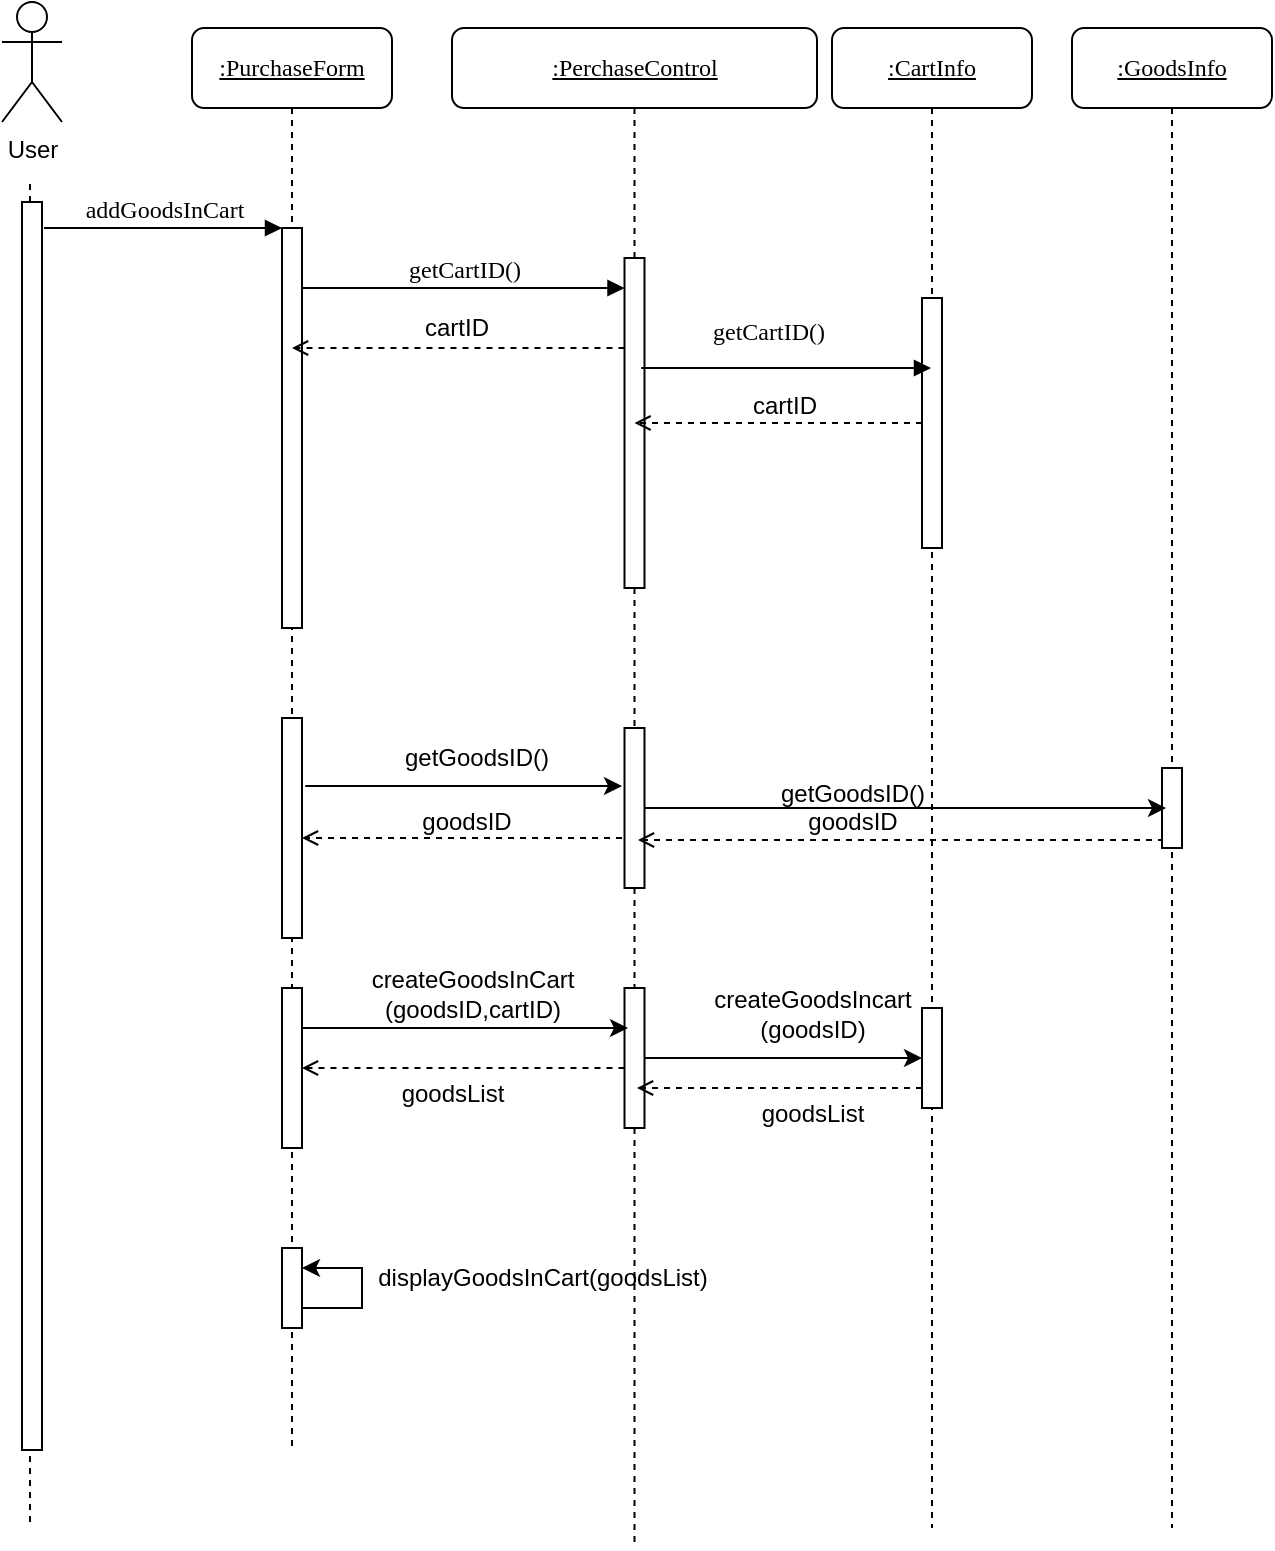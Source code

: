 <mxfile version="22.1.7" type="github">
  <diagram name="Page-1" id="13e1069c-82ec-6db2-03f1-153e76fe0fe0">
    <mxGraphModel dx="1946" dy="1068" grid="0" gridSize="10" guides="1" tooltips="1" connect="1" arrows="1" fold="1" page="1" pageScale="1" pageWidth="1100" pageHeight="850" background="none" math="0" shadow="0">
      <root>
        <mxCell id="0" />
        <mxCell id="1" parent="0" />
        <mxCell id="7baba1c4bc27f4b0-2" value="&lt;u&gt;:PurchaseForm&lt;/u&gt;" style="shape=umlLifeline;perimeter=lifelinePerimeter;whiteSpace=wrap;html=1;container=1;collapsible=0;recursiveResize=0;outlineConnect=0;rounded=1;shadow=0;comic=0;labelBackgroundColor=none;strokeWidth=1;fontFamily=Verdana;fontSize=12;align=center;" parent="1" vertex="1">
          <mxGeometry x="240" y="80" width="100" height="712" as="geometry" />
        </mxCell>
        <mxCell id="7baba1c4bc27f4b0-10" value="" style="html=1;points=[];perimeter=orthogonalPerimeter;rounded=0;shadow=0;comic=0;labelBackgroundColor=none;strokeWidth=1;fontFamily=Verdana;fontSize=12;align=center;" parent="7baba1c4bc27f4b0-2" vertex="1">
          <mxGeometry x="45" y="100" width="10" height="200" as="geometry" />
        </mxCell>
        <mxCell id="IuGNXHqaDEsQsmQJdTMt-28" value="" style="html=1;points=[[0,0,0,0,5],[0,1,0,0,-5],[1,0,0,0,5],[1,1,0,0,-5]];perimeter=orthogonalPerimeter;outlineConnect=0;targetShapes=umlLifeline;portConstraint=eastwest;newEdgeStyle={&quot;curved&quot;:0,&quot;rounded&quot;:0};" vertex="1" parent="7baba1c4bc27f4b0-2">
          <mxGeometry x="45" y="480" width="10" height="80" as="geometry" />
        </mxCell>
        <mxCell id="IuGNXHqaDEsQsmQJdTMt-49" value="" style="html=1;points=[[0,0,0,0,5],[0,1,0,0,-5],[1,0,0,0,5],[1,1,0,0,-5]];perimeter=orthogonalPerimeter;outlineConnect=0;targetShapes=umlLifeline;portConstraint=eastwest;newEdgeStyle={&quot;curved&quot;:0,&quot;rounded&quot;:0};" vertex="1" parent="7baba1c4bc27f4b0-2">
          <mxGeometry x="45" y="610" width="10" height="40" as="geometry" />
        </mxCell>
        <mxCell id="IuGNXHqaDEsQsmQJdTMt-51" value="" style="endArrow=classic;html=1;rounded=0;" edge="1" parent="7baba1c4bc27f4b0-2">
          <mxGeometry width="50" height="50" relative="1" as="geometry">
            <mxPoint x="55" y="640" as="sourcePoint" />
            <mxPoint x="55" y="620" as="targetPoint" />
            <Array as="points">
              <mxPoint x="85" y="640" />
              <mxPoint x="85" y="620" />
            </Array>
          </mxGeometry>
        </mxCell>
        <mxCell id="7baba1c4bc27f4b0-3" value="&lt;u&gt;:PerchaseControl&lt;/u&gt;" style="shape=umlLifeline;perimeter=lifelinePerimeter;whiteSpace=wrap;html=1;container=1;collapsible=0;recursiveResize=0;outlineConnect=0;rounded=1;shadow=0;comic=0;labelBackgroundColor=none;strokeWidth=1;fontFamily=Verdana;fontSize=12;align=center;" parent="1" vertex="1">
          <mxGeometry x="370" y="80" width="182.5" height="760" as="geometry" />
        </mxCell>
        <mxCell id="7baba1c4bc27f4b0-13" value="" style="html=1;points=[];perimeter=orthogonalPerimeter;rounded=0;shadow=0;comic=0;labelBackgroundColor=none;strokeWidth=1;fontFamily=Verdana;fontSize=12;align=center;" parent="7baba1c4bc27f4b0-3" vertex="1">
          <mxGeometry x="86.25" y="115" width="10" height="165" as="geometry" />
        </mxCell>
        <mxCell id="IuGNXHqaDEsQsmQJdTMt-13" value="cartID" style="text;html=1;align=center;verticalAlign=middle;resizable=0;points=[];autosize=1;strokeColor=none;fillColor=none;" vertex="1" parent="7baba1c4bc27f4b0-3">
          <mxGeometry x="136" y="174" width="60" height="30" as="geometry" />
        </mxCell>
        <mxCell id="IuGNXHqaDEsQsmQJdTMt-14" value="" style="html=1;points=[[0,0,0,0,5],[0,1,0,0,-5],[1,0,0,0,5],[1,1,0,0,-5]];perimeter=orthogonalPerimeter;outlineConnect=0;targetShapes=umlLifeline;portConstraint=eastwest;newEdgeStyle={&quot;curved&quot;:0,&quot;rounded&quot;:0};" vertex="1" parent="7baba1c4bc27f4b0-3">
          <mxGeometry x="86.25" y="350" width="10" height="80" as="geometry" />
        </mxCell>
        <mxCell id="IuGNXHqaDEsQsmQJdTMt-8" value="cartID" style="text;html=1;align=center;verticalAlign=middle;resizable=0;points=[];autosize=1;strokeColor=none;fillColor=none;" vertex="1" parent="7baba1c4bc27f4b0-3">
          <mxGeometry x="-28" y="135" width="60" height="30" as="geometry" />
        </mxCell>
        <mxCell id="IuGNXHqaDEsQsmQJdTMt-35" value="" style="html=1;points=[[0,0,0,0,5],[0,1,0,0,-5],[1,0,0,0,5],[1,1,0,0,-5]];perimeter=orthogonalPerimeter;outlineConnect=0;targetShapes=umlLifeline;portConstraint=eastwest;newEdgeStyle={&quot;curved&quot;:0,&quot;rounded&quot;:0};" vertex="1" parent="7baba1c4bc27f4b0-3">
          <mxGeometry x="86.25" y="480" width="10" height="70" as="geometry" />
        </mxCell>
        <mxCell id="IuGNXHqaDEsQsmQJdTMt-37" value="createGoodsInCart&lt;br&gt;(goodsID,cartID)" style="text;html=1;align=center;verticalAlign=middle;resizable=0;points=[];autosize=1;strokeColor=none;fillColor=none;" vertex="1" parent="7baba1c4bc27f4b0-3">
          <mxGeometry x="-50" y="463" width="120" height="40" as="geometry" />
        </mxCell>
        <mxCell id="7baba1c4bc27f4b0-14" value="getCartID()" style="html=1;verticalAlign=bottom;endArrow=block;entryX=0;entryY=0;labelBackgroundColor=none;fontFamily=Verdana;fontSize=12;edgeStyle=elbowEdgeStyle;elbow=vertical;" parent="7baba1c4bc27f4b0-3" edge="1">
          <mxGeometry relative="1" as="geometry">
            <mxPoint x="-75" y="130" as="sourcePoint" />
            <mxPoint x="86.25" y="130.0" as="targetPoint" />
          </mxGeometry>
        </mxCell>
        <mxCell id="IuGNXHqaDEsQsmQJdTMt-52" value="displayGoodsInCart(goodsList)" style="text;html=1;align=center;verticalAlign=middle;resizable=0;points=[];autosize=1;strokeColor=none;fillColor=none;" vertex="1" parent="7baba1c4bc27f4b0-3">
          <mxGeometry x="-50" y="610" width="190" height="30" as="geometry" />
        </mxCell>
        <mxCell id="IuGNXHqaDEsQsmQJdTMt-18" value="getGoodsID()" style="text;html=1;align=center;verticalAlign=middle;resizable=0;points=[];autosize=1;strokeColor=none;fillColor=none;" vertex="1" parent="7baba1c4bc27f4b0-3">
          <mxGeometry x="-38" y="350" width="100" height="30" as="geometry" />
        </mxCell>
        <mxCell id="IuGNXHqaDEsQsmQJdTMt-66" value="" style="endArrow=classic;html=1;rounded=0;" edge="1" parent="7baba1c4bc27f4b0-3">
          <mxGeometry width="50" height="50" relative="1" as="geometry">
            <mxPoint x="-73.37" y="379" as="sourcePoint" />
            <mxPoint x="85" y="379" as="targetPoint" />
          </mxGeometry>
        </mxCell>
        <mxCell id="IuGNXHqaDEsQsmQJdTMt-67" value="" style="endArrow=open;html=1;rounded=0;dashed=1;endFill=0;" edge="1" parent="7baba1c4bc27f4b0-3" target="IuGNXHqaDEsQsmQJdTMt-5">
          <mxGeometry width="50" height="50" relative="1" as="geometry">
            <mxPoint x="85" y="405" as="sourcePoint" />
            <mxPoint x="142" y="355" as="targetPoint" />
          </mxGeometry>
        </mxCell>
        <mxCell id="IuGNXHqaDEsQsmQJdTMt-21" value="goodsID" style="text;html=1;align=center;verticalAlign=middle;resizable=0;points=[];autosize=1;strokeColor=none;fillColor=none;" vertex="1" parent="7baba1c4bc27f4b0-3">
          <mxGeometry x="-28" y="382" width="70" height="30" as="geometry" />
        </mxCell>
        <mxCell id="7baba1c4bc27f4b0-4" value="&lt;u&gt;:CartInfo&lt;/u&gt;" style="shape=umlLifeline;perimeter=lifelinePerimeter;whiteSpace=wrap;html=1;container=1;collapsible=0;recursiveResize=0;outlineConnect=0;rounded=1;shadow=0;comic=0;labelBackgroundColor=none;strokeWidth=1;fontFamily=Verdana;fontSize=12;align=center;" parent="1" vertex="1">
          <mxGeometry x="560" y="80" width="100" height="750" as="geometry" />
        </mxCell>
        <mxCell id="7baba1c4bc27f4b0-16" value="" style="html=1;points=[];perimeter=orthogonalPerimeter;rounded=0;shadow=0;comic=0;labelBackgroundColor=none;strokeWidth=1;fontFamily=Verdana;fontSize=12;align=center;" parent="7baba1c4bc27f4b0-4" vertex="1">
          <mxGeometry x="45" y="135" width="10" height="125" as="geometry" />
        </mxCell>
        <mxCell id="IuGNXHqaDEsQsmQJdTMt-23" value="getGoodsID()" style="text;html=1;align=center;verticalAlign=middle;resizable=0;points=[];autosize=1;strokeColor=none;fillColor=none;" vertex="1" parent="7baba1c4bc27f4b0-4">
          <mxGeometry x="-40" y="368" width="100" height="30" as="geometry" />
        </mxCell>
        <mxCell id="IuGNXHqaDEsQsmQJdTMt-27" value="goodsID" style="text;html=1;align=center;verticalAlign=middle;resizable=0;points=[];autosize=1;strokeColor=none;fillColor=none;" vertex="1" parent="7baba1c4bc27f4b0-4">
          <mxGeometry x="-25" y="382" width="70" height="30" as="geometry" />
        </mxCell>
        <mxCell id="IuGNXHqaDEsQsmQJdTMt-38" value="" style="html=1;points=[[0,0,0,0,5],[0,1,0,0,-5],[1,0,0,0,5],[1,1,0,0,-5]];perimeter=orthogonalPerimeter;outlineConnect=0;targetShapes=umlLifeline;portConstraint=eastwest;newEdgeStyle={&quot;curved&quot;:0,&quot;rounded&quot;:0};" vertex="1" parent="7baba1c4bc27f4b0-4">
          <mxGeometry x="45" y="490" width="10" height="50" as="geometry" />
        </mxCell>
        <mxCell id="IuGNXHqaDEsQsmQJdTMt-26" value="" style="endArrow=open;html=1;rounded=0;dashed=1;endFill=0;" edge="1" parent="7baba1c4bc27f4b0-4">
          <mxGeometry width="50" height="50" relative="1" as="geometry">
            <mxPoint x="166" y="406" as="sourcePoint" />
            <mxPoint x="-97" y="406" as="targetPoint" />
          </mxGeometry>
        </mxCell>
        <mxCell id="7baba1c4bc27f4b0-5" value="&lt;u&gt;:GoodsInfo&lt;/u&gt;" style="shape=umlLifeline;perimeter=lifelinePerimeter;whiteSpace=wrap;html=1;container=1;collapsible=0;recursiveResize=0;outlineConnect=0;rounded=1;shadow=0;comic=0;labelBackgroundColor=none;strokeWidth=1;fontFamily=Verdana;fontSize=12;align=center;" parent="1" vertex="1">
          <mxGeometry x="680" y="80" width="100" height="750" as="geometry" />
        </mxCell>
        <mxCell id="7baba1c4bc27f4b0-19" value="" style="html=1;points=[];perimeter=orthogonalPerimeter;rounded=0;shadow=0;comic=0;labelBackgroundColor=none;strokeWidth=1;fontFamily=Verdana;fontSize=12;align=center;" parent="7baba1c4bc27f4b0-5" vertex="1">
          <mxGeometry x="45" y="370" width="10" height="40" as="geometry" />
        </mxCell>
        <mxCell id="7baba1c4bc27f4b0-17" value="getCartID()" style="html=1;verticalAlign=bottom;endArrow=block;labelBackgroundColor=none;fontFamily=Verdana;fontSize=12;edgeStyle=elbowEdgeStyle;elbow=vertical;" parent="1" target="7baba1c4bc27f4b0-4" edge="1">
          <mxGeometry x="0.091" y="10" relative="1" as="geometry">
            <mxPoint x="490" y="250" as="sourcePoint" />
            <Array as="points">
              <mxPoint x="460" y="250" />
              <mxPoint x="450" y="249.5" />
            </Array>
            <mxPoint x="580" y="250" as="targetPoint" />
            <mxPoint y="1" as="offset" />
          </mxGeometry>
        </mxCell>
        <mxCell id="7baba1c4bc27f4b0-11" value="addGoodsInCart" style="html=1;verticalAlign=bottom;endArrow=block;entryX=0;entryY=0;labelBackgroundColor=none;fontFamily=Verdana;fontSize=12;edgeStyle=elbowEdgeStyle;elbow=vertical;" parent="1" target="7baba1c4bc27f4b0-10" edge="1">
          <mxGeometry relative="1" as="geometry">
            <mxPoint x="166" y="180" as="sourcePoint" />
          </mxGeometry>
        </mxCell>
        <mxCell id="IuGNXHqaDEsQsmQJdTMt-12" value="" style="edgeStyle=orthogonalEdgeStyle;rounded=0;orthogonalLoop=1;jettySize=auto;html=1;dashed=1;endArrow=open;endFill=0;" edge="1" parent="1" source="7baba1c4bc27f4b0-16" target="7baba1c4bc27f4b0-3">
          <mxGeometry relative="1" as="geometry">
            <Array as="points">
              <mxPoint x="530" y="305" />
              <mxPoint x="530" y="305" />
            </Array>
          </mxGeometry>
        </mxCell>
        <mxCell id="IuGNXHqaDEsQsmQJdTMt-16" style="edgeStyle=orthogonalEdgeStyle;rounded=0;orthogonalLoop=1;jettySize=auto;html=1;dashed=1;endArrow=open;endFill=0;" edge="1" parent="1" source="7baba1c4bc27f4b0-13" target="7baba1c4bc27f4b0-2">
          <mxGeometry relative="1" as="geometry">
            <Array as="points">
              <mxPoint x="400" y="240" />
              <mxPoint x="400" y="240" />
            </Array>
          </mxGeometry>
        </mxCell>
        <mxCell id="IuGNXHqaDEsQsmQJdTMt-22" style="edgeStyle=orthogonalEdgeStyle;rounded=0;orthogonalLoop=1;jettySize=auto;html=1;curved=0;entryX=0.2;entryY=0.5;entryDx=0;entryDy=0;entryPerimeter=0;" edge="1" parent="1" source="IuGNXHqaDEsQsmQJdTMt-14" target="7baba1c4bc27f4b0-19">
          <mxGeometry relative="1" as="geometry" />
        </mxCell>
        <mxCell id="IuGNXHqaDEsQsmQJdTMt-29" value="" style="endArrow=classic;html=1;rounded=0;" edge="1" parent="1" target="IuGNXHqaDEsQsmQJdTMt-5">
          <mxGeometry width="50" height="50" relative="1" as="geometry">
            <mxPoint x="295" y="470" as="sourcePoint" />
            <mxPoint x="453" y="470" as="targetPoint" />
          </mxGeometry>
        </mxCell>
        <mxCell id="IuGNXHqaDEsQsmQJdTMt-5" value="" style="html=1;points=[[0,0,0,0,5],[0,1,0,0,-5],[1,0,0,0,5],[1,1,0,0,-5]];perimeter=orthogonalPerimeter;outlineConnect=0;targetShapes=umlLifeline;portConstraint=eastwest;newEdgeStyle={&quot;curved&quot;:0,&quot;rounded&quot;:0};" vertex="1" parent="1">
          <mxGeometry x="285" y="425" width="10" height="110" as="geometry" />
        </mxCell>
        <mxCell id="IuGNXHqaDEsQsmQJdTMt-36" value="" style="endArrow=classic;html=1;rounded=0;" edge="1" parent="1">
          <mxGeometry width="50" height="50" relative="1" as="geometry">
            <mxPoint x="295" y="580" as="sourcePoint" />
            <mxPoint x="458" y="580" as="targetPoint" />
          </mxGeometry>
        </mxCell>
        <mxCell id="IuGNXHqaDEsQsmQJdTMt-39" value="" style="edgeStyle=orthogonalEdgeStyle;rounded=0;orthogonalLoop=1;jettySize=auto;html=1;curved=0;" edge="1" parent="1" source="IuGNXHqaDEsQsmQJdTMt-35" target="IuGNXHqaDEsQsmQJdTMt-38">
          <mxGeometry relative="1" as="geometry" />
        </mxCell>
        <mxCell id="IuGNXHqaDEsQsmQJdTMt-40" value="createGoodsIncart&lt;br&gt;(goodsID)" style="text;html=1;align=center;verticalAlign=middle;resizable=0;points=[];autosize=1;strokeColor=none;fillColor=none;" vertex="1" parent="1">
          <mxGeometry x="490" y="553" width="120" height="40" as="geometry" />
        </mxCell>
        <mxCell id="IuGNXHqaDEsQsmQJdTMt-42" value="" style="endArrow=open;html=1;rounded=0;entryX=1;entryY=1;entryDx=0;entryDy=-5;entryPerimeter=0;dashed=1;endFill=0;" edge="1" parent="1" source="IuGNXHqaDEsQsmQJdTMt-38">
          <mxGeometry width="50" height="50" relative="1" as="geometry">
            <mxPoint x="601" y="615" as="sourcePoint" />
            <mxPoint x="462.5" y="610" as="targetPoint" />
          </mxGeometry>
        </mxCell>
        <mxCell id="IuGNXHqaDEsQsmQJdTMt-45" value="goodsList" style="text;html=1;align=center;verticalAlign=middle;resizable=0;points=[];autosize=1;strokeColor=none;fillColor=none;" vertex="1" parent="1">
          <mxGeometry x="515" y="608" width="70" height="30" as="geometry" />
        </mxCell>
        <mxCell id="IuGNXHqaDEsQsmQJdTMt-46" value="" style="edgeStyle=orthogonalEdgeStyle;rounded=0;orthogonalLoop=1;jettySize=auto;html=1;curved=0;dashed=1;endArrow=open;endFill=0;" edge="1" parent="1" source="IuGNXHqaDEsQsmQJdTMt-35" target="IuGNXHqaDEsQsmQJdTMt-28">
          <mxGeometry relative="1" as="geometry">
            <Array as="points">
              <mxPoint x="410" y="600" />
              <mxPoint x="410" y="600" />
            </Array>
          </mxGeometry>
        </mxCell>
        <mxCell id="IuGNXHqaDEsQsmQJdTMt-47" value="goodsList" style="text;html=1;align=center;verticalAlign=middle;resizable=0;points=[];autosize=1;strokeColor=none;fillColor=none;" vertex="1" parent="1">
          <mxGeometry x="335" y="598" width="70" height="30" as="geometry" />
        </mxCell>
        <mxCell id="IuGNXHqaDEsQsmQJdTMt-58" value="User" style="shape=umlActor;verticalLabelPosition=bottom;verticalAlign=top;html=1;" vertex="1" parent="1">
          <mxGeometry x="145" y="67" width="30" height="60" as="geometry" />
        </mxCell>
        <mxCell id="IuGNXHqaDEsQsmQJdTMt-65" value="" style="endArrow=none;dashed=1;html=1;rounded=0;" edge="1" parent="1">
          <mxGeometry width="50" height="50" relative="1" as="geometry">
            <mxPoint x="159" y="827" as="sourcePoint" />
            <mxPoint x="159" y="155" as="targetPoint" />
          </mxGeometry>
        </mxCell>
        <mxCell id="IuGNXHqaDEsQsmQJdTMt-61" value="" style="html=1;points=[[0,0,0,0,5],[0,1,0,0,-5],[1,0,0,0,5],[1,1,0,0,-5]];perimeter=orthogonalPerimeter;outlineConnect=0;targetShapes=umlLifeline;portConstraint=eastwest;newEdgeStyle={&quot;curved&quot;:0,&quot;rounded&quot;:0};" vertex="1" parent="1">
          <mxGeometry x="155" y="167" width="10" height="624" as="geometry" />
        </mxCell>
      </root>
    </mxGraphModel>
  </diagram>
</mxfile>

